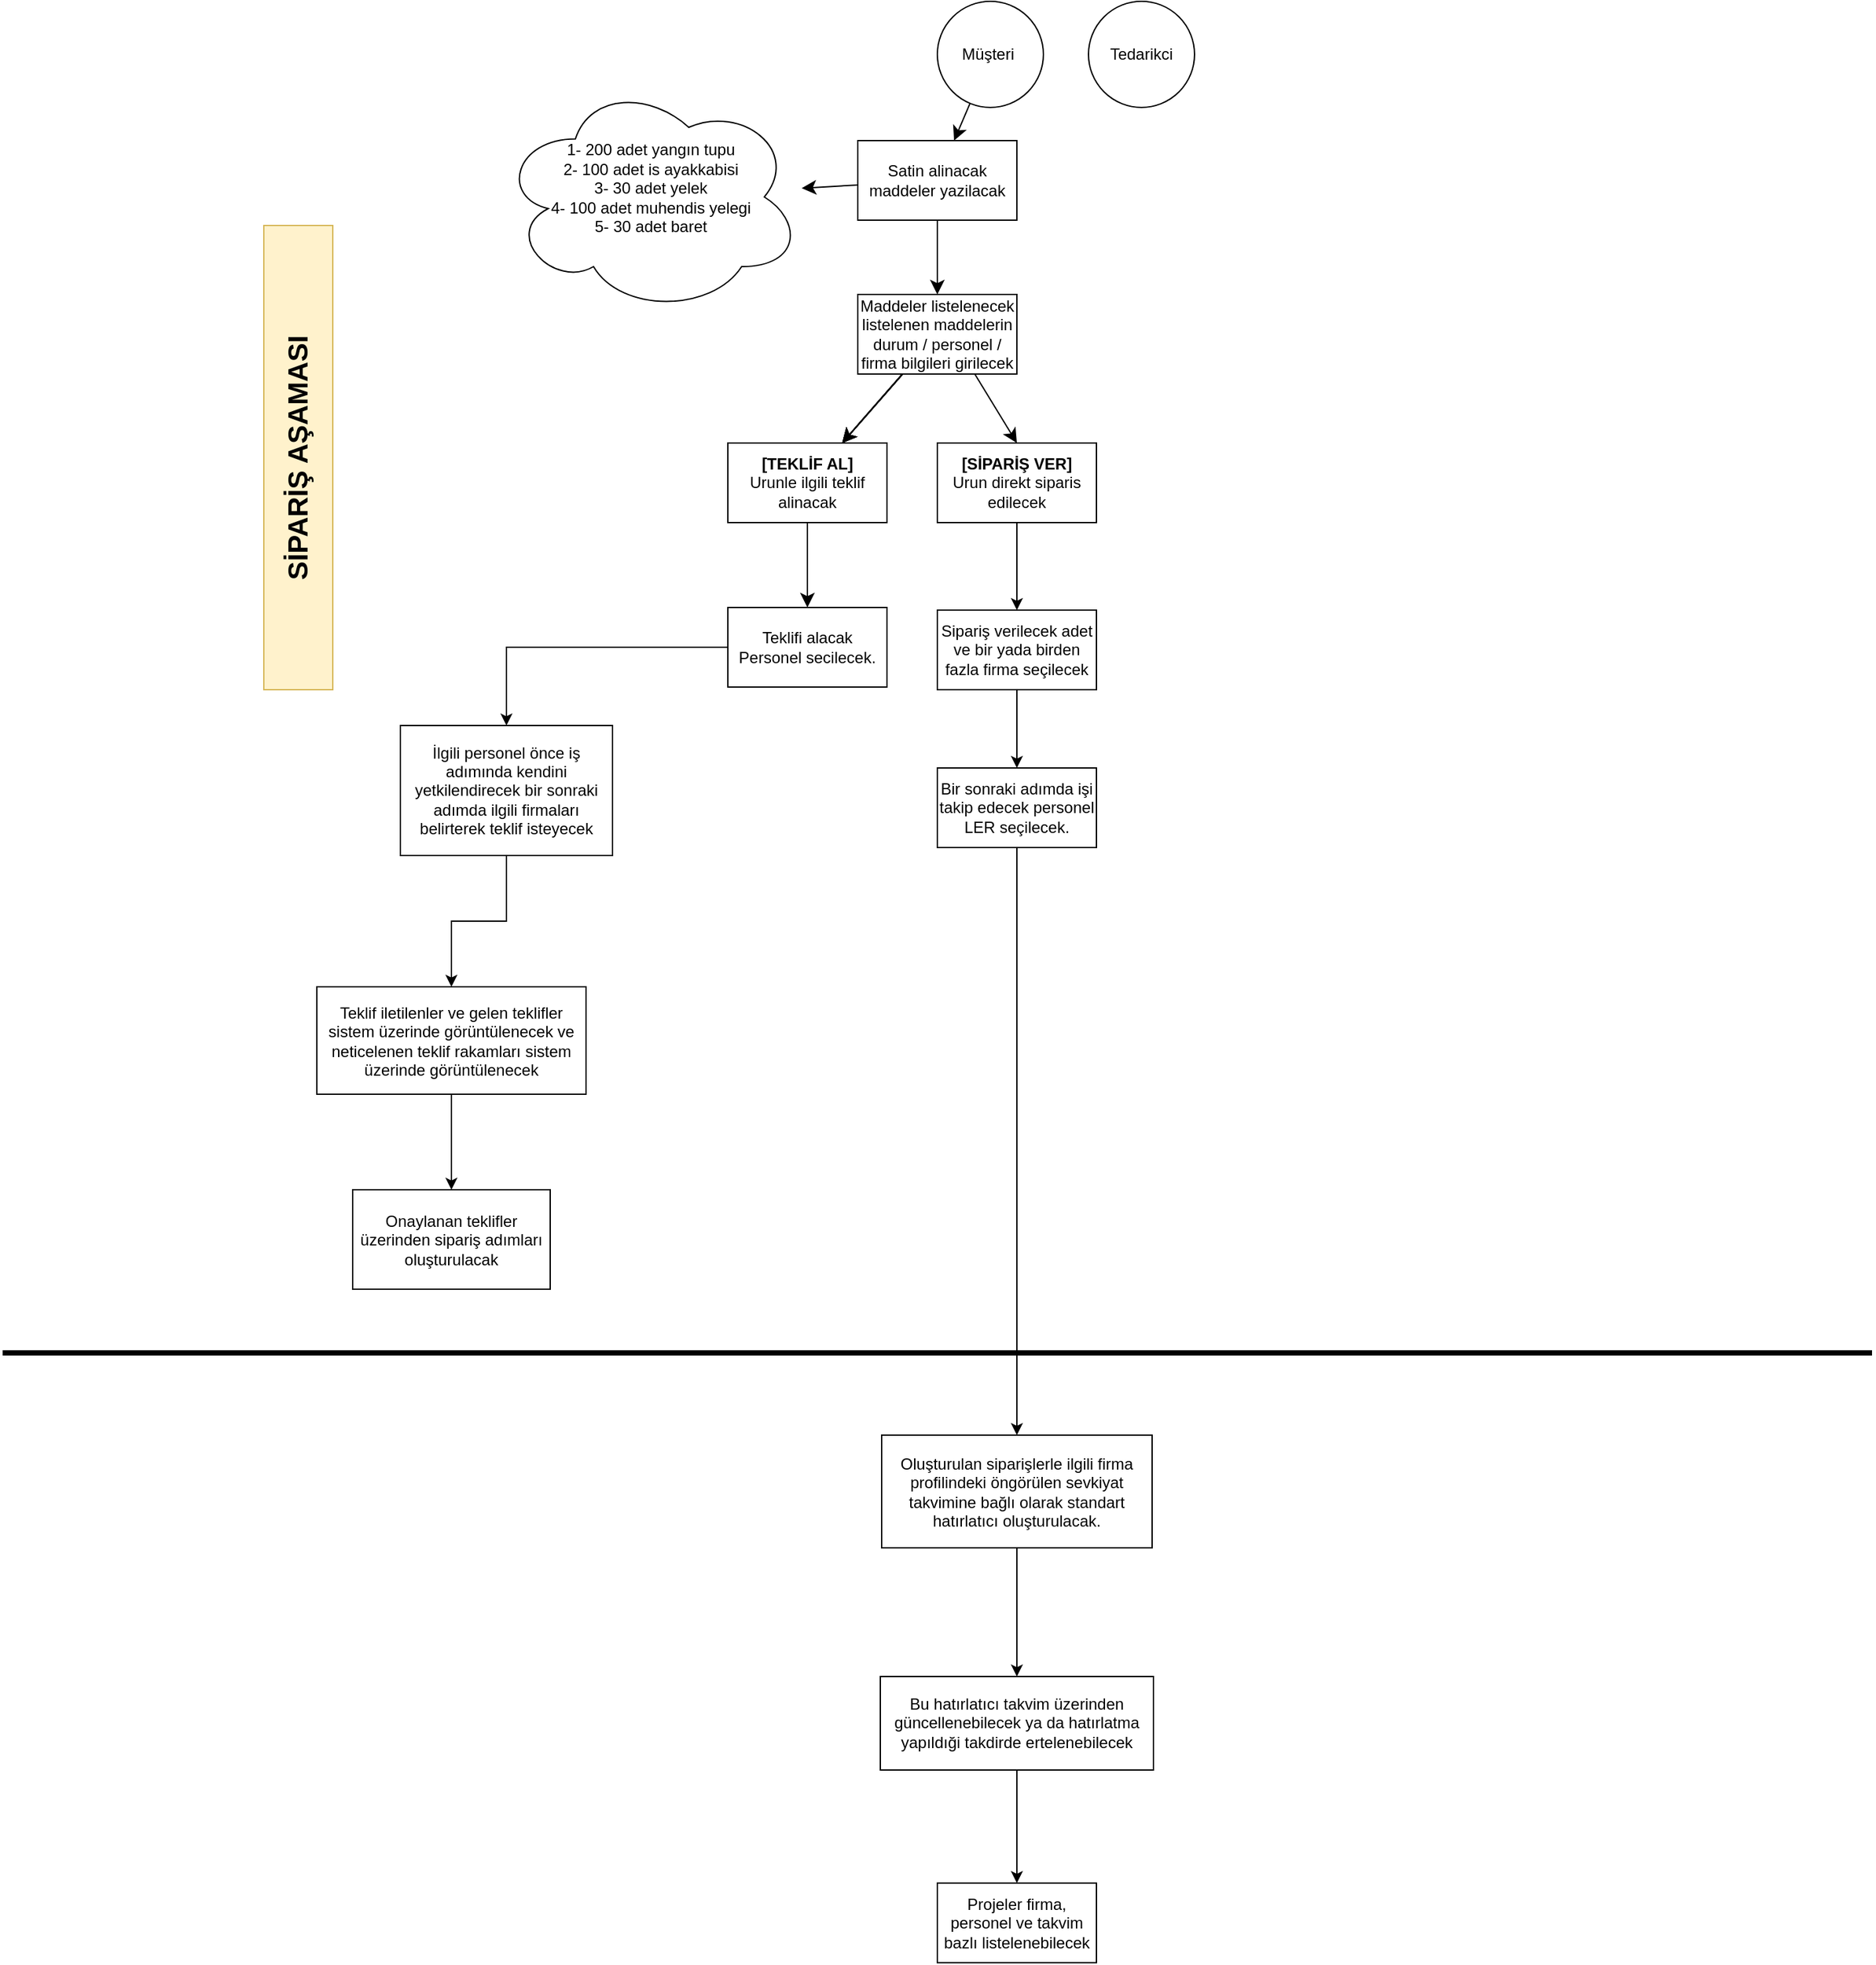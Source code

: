 <mxfile version="25.0.3">
  <diagram name="Sayfa -1" id="I3E2D-fKD2uTysnvvCk9">
    <mxGraphModel dx="2234" dy="1146" grid="0" gridSize="10" guides="1" tooltips="1" connect="1" arrows="1" fold="1" page="0" pageScale="1" pageWidth="827" pageHeight="1169" math="0" shadow="0">
      <root>
        <mxCell id="0" />
        <mxCell id="1" parent="0" />
        <mxCell id="FyE42bV6pMRHhxCbuQlU-3" value="" style="edgeStyle=none;curved=1;rounded=0;orthogonalLoop=1;jettySize=auto;html=1;fontSize=12;startSize=8;endSize=8;" parent="1" source="EjiDBl4ryGXT1y-goV6G-1" target="FyE42bV6pMRHhxCbuQlU-2" edge="1">
          <mxGeometry relative="1" as="geometry" />
        </mxCell>
        <mxCell id="EjiDBl4ryGXT1y-goV6G-1" value="Müşteri&amp;nbsp;" style="ellipse;whiteSpace=wrap;html=1;" parent="1" vertex="1">
          <mxGeometry x="175" y="-87" width="80" height="80" as="geometry" />
        </mxCell>
        <mxCell id="FyE42bV6pMRHhxCbuQlU-1" value="Tedarikci" style="ellipse;whiteSpace=wrap;html=1;" parent="1" vertex="1">
          <mxGeometry x="289" y="-87" width="80" height="80" as="geometry" />
        </mxCell>
        <mxCell id="FyE42bV6pMRHhxCbuQlU-5" value="" style="edgeStyle=none;curved=1;rounded=0;orthogonalLoop=1;jettySize=auto;html=1;fontSize=12;startSize=8;endSize=8;" parent="1" source="FyE42bV6pMRHhxCbuQlU-2" target="FyE42bV6pMRHhxCbuQlU-4" edge="1">
          <mxGeometry relative="1" as="geometry" />
        </mxCell>
        <mxCell id="RrLERUCqL4qP3EQ1UaGa-2" value="" style="edgeStyle=none;curved=1;rounded=0;orthogonalLoop=1;jettySize=auto;html=1;fontSize=12;startSize=8;endSize=8;" parent="1" source="FyE42bV6pMRHhxCbuQlU-2" target="RrLERUCqL4qP3EQ1UaGa-1" edge="1">
          <mxGeometry relative="1" as="geometry" />
        </mxCell>
        <mxCell id="FyE42bV6pMRHhxCbuQlU-2" value="Satin alinacak maddeler yazilacak" style="whiteSpace=wrap;html=1;" parent="1" vertex="1">
          <mxGeometry x="115" y="18" width="120" height="60" as="geometry" />
        </mxCell>
        <mxCell id="RrLERUCqL4qP3EQ1UaGa-4" value="" style="edgeStyle=none;curved=1;rounded=0;orthogonalLoop=1;jettySize=auto;html=1;fontSize=12;startSize=8;endSize=8;" parent="1" source="FyE42bV6pMRHhxCbuQlU-4" target="RrLERUCqL4qP3EQ1UaGa-3" edge="1">
          <mxGeometry relative="1" as="geometry" />
        </mxCell>
        <mxCell id="RrLERUCqL4qP3EQ1UaGa-5" value="" style="edgeStyle=none;curved=1;rounded=0;orthogonalLoop=1;jettySize=auto;html=1;fontSize=12;startSize=8;endSize=8;" parent="1" source="FyE42bV6pMRHhxCbuQlU-4" target="RrLERUCqL4qP3EQ1UaGa-3" edge="1">
          <mxGeometry relative="1" as="geometry" />
        </mxCell>
        <mxCell id="RrLERUCqL4qP3EQ1UaGa-6" value="" style="edgeStyle=none;curved=1;rounded=0;orthogonalLoop=1;jettySize=auto;html=1;fontSize=12;startSize=8;endSize=8;" parent="1" source="FyE42bV6pMRHhxCbuQlU-4" target="RrLERUCqL4qP3EQ1UaGa-3" edge="1">
          <mxGeometry relative="1" as="geometry" />
        </mxCell>
        <mxCell id="RrLERUCqL4qP3EQ1UaGa-7" value="" style="edgeStyle=none;curved=1;rounded=0;orthogonalLoop=1;jettySize=auto;html=1;fontSize=12;startSize=8;endSize=8;" parent="1" source="FyE42bV6pMRHhxCbuQlU-4" target="RrLERUCqL4qP3EQ1UaGa-3" edge="1">
          <mxGeometry relative="1" as="geometry" />
        </mxCell>
        <mxCell id="RrLERUCqL4qP3EQ1UaGa-10" value="" style="edgeStyle=none;curved=1;rounded=0;orthogonalLoop=1;jettySize=auto;html=1;fontSize=12;startSize=8;endSize=8;" parent="1" source="FyE42bV6pMRHhxCbuQlU-4" target="RrLERUCqL4qP3EQ1UaGa-3" edge="1">
          <mxGeometry relative="1" as="geometry" />
        </mxCell>
        <mxCell id="RrLERUCqL4qP3EQ1UaGa-12" style="edgeStyle=none;curved=1;rounded=0;orthogonalLoop=1;jettySize=auto;html=1;entryX=0.5;entryY=0;entryDx=0;entryDy=0;fontSize=12;startSize=8;endSize=8;" parent="1" target="RrLERUCqL4qP3EQ1UaGa-11" edge="1">
          <mxGeometry relative="1" as="geometry">
            <mxPoint x="203.244" y="194" as="sourcePoint" />
          </mxGeometry>
        </mxCell>
        <mxCell id="FyE42bV6pMRHhxCbuQlU-4" value="Maddeler listelenecek listelenen maddelerin durum / personel / firma bilgileri girilecek" style="whiteSpace=wrap;html=1;" parent="1" vertex="1">
          <mxGeometry x="115" y="134" width="120" height="60" as="geometry" />
        </mxCell>
        <mxCell id="RrLERUCqL4qP3EQ1UaGa-1" value="1- 200 adet yangın tupu&lt;div&gt;2- 100 adet is ayakkabisi&lt;/div&gt;&lt;div&gt;3- 30 adet yelek&lt;/div&gt;&lt;div&gt;4- 100 adet muhendis yelegi&lt;/div&gt;&lt;div&gt;5- 30 adet baret&lt;br&gt;&lt;div&gt;&lt;br&gt;&lt;/div&gt;&lt;/div&gt;" style="ellipse;shape=cloud;whiteSpace=wrap;html=1;" parent="1" vertex="1">
          <mxGeometry x="-155" y="-27" width="228" height="175" as="geometry" />
        </mxCell>
        <mxCell id="RrLERUCqL4qP3EQ1UaGa-14" value="" style="edgeStyle=none;curved=1;rounded=0;orthogonalLoop=1;jettySize=auto;html=1;fontSize=12;startSize=8;endSize=8;" parent="1" source="RrLERUCqL4qP3EQ1UaGa-3" target="RrLERUCqL4qP3EQ1UaGa-13" edge="1">
          <mxGeometry relative="1" as="geometry" />
        </mxCell>
        <mxCell id="RrLERUCqL4qP3EQ1UaGa-3" value="&lt;b&gt;[TEKLİF AL]&lt;/b&gt;&lt;br&gt;Urunle ilgili teklif alinacak" style="whiteSpace=wrap;html=1;" parent="1" vertex="1">
          <mxGeometry x="17" y="246" width="120" height="60" as="geometry" />
        </mxCell>
        <mxCell id="5AZsvfU4Qy47yrpIjcS5-2" value="" style="edgeStyle=orthogonalEdgeStyle;rounded=0;orthogonalLoop=1;jettySize=auto;html=1;" parent="1" source="RrLERUCqL4qP3EQ1UaGa-11" target="5AZsvfU4Qy47yrpIjcS5-1" edge="1">
          <mxGeometry relative="1" as="geometry" />
        </mxCell>
        <mxCell id="RrLERUCqL4qP3EQ1UaGa-11" value="&lt;b&gt;[SİPARİŞ VER]&lt;/b&gt;&lt;br&gt;Urun direkt siparis edilecek" style="whiteSpace=wrap;html=1;" parent="1" vertex="1">
          <mxGeometry x="175" y="246" width="120" height="60" as="geometry" />
        </mxCell>
        <mxCell id="JWgQweDf2uA80NxqjfRh-2" value="" style="edgeStyle=orthogonalEdgeStyle;rounded=0;orthogonalLoop=1;jettySize=auto;html=1;" edge="1" parent="1" source="RrLERUCqL4qP3EQ1UaGa-13" target="JWgQweDf2uA80NxqjfRh-1">
          <mxGeometry relative="1" as="geometry" />
        </mxCell>
        <mxCell id="RrLERUCqL4qP3EQ1UaGa-13" value="Teklifi alacak Personel secilecek." style="whiteSpace=wrap;html=1;" parent="1" vertex="1">
          <mxGeometry x="17" y="370" width="120" height="60" as="geometry" />
        </mxCell>
        <mxCell id="5AZsvfU4Qy47yrpIjcS5-4" value="" style="edgeStyle=orthogonalEdgeStyle;rounded=0;orthogonalLoop=1;jettySize=auto;html=1;" parent="1" source="5AZsvfU4Qy47yrpIjcS5-1" target="5AZsvfU4Qy47yrpIjcS5-3" edge="1">
          <mxGeometry relative="1" as="geometry" />
        </mxCell>
        <mxCell id="5AZsvfU4Qy47yrpIjcS5-1" value="Sipariş verilecek adet ve bir yada birden fazla firma seçilecek" style="whiteSpace=wrap;html=1;" parent="1" vertex="1">
          <mxGeometry x="175" y="372" width="120" height="60" as="geometry" />
        </mxCell>
        <mxCell id="JWgQweDf2uA80NxqjfRh-12" value="" style="edgeStyle=orthogonalEdgeStyle;rounded=0;orthogonalLoop=1;jettySize=auto;html=1;" edge="1" parent="1" source="5AZsvfU4Qy47yrpIjcS5-3" target="JWgQweDf2uA80NxqjfRh-11">
          <mxGeometry relative="1" as="geometry" />
        </mxCell>
        <mxCell id="5AZsvfU4Qy47yrpIjcS5-3" value="Bir sonraki adımda işi takip edecek personel LER seçilecek." style="whiteSpace=wrap;html=1;" parent="1" vertex="1">
          <mxGeometry x="175" y="491" width="120" height="60" as="geometry" />
        </mxCell>
        <mxCell id="5AZsvfU4Qy47yrpIjcS5-26" value="" style="line;strokeWidth=4;html=1;perimeter=backbonePerimeter;points=[];outlineConnect=0;" parent="1" vertex="1">
          <mxGeometry x="-530" y="927" width="1410" height="10" as="geometry" />
        </mxCell>
        <mxCell id="5AZsvfU4Qy47yrpIjcS5-27" value="&lt;h2&gt;&lt;b&gt;&lt;font style=&quot;font-size: 21px; line-height: 220%;&quot;&gt;SİPARİŞ AŞAMASI&lt;/font&gt;&lt;/b&gt;&lt;/h2&gt;" style="shape=rect;dashed=0;shadow=0;html=1;whiteSpace=wrap;direction=south;horizontal=0;fillColor=#fff2cc;strokeColor=#d6b656;" parent="1" vertex="1">
          <mxGeometry x="-333" y="82" width="52" height="350" as="geometry" />
        </mxCell>
        <mxCell id="JWgQweDf2uA80NxqjfRh-4" value="" style="edgeStyle=orthogonalEdgeStyle;rounded=0;orthogonalLoop=1;jettySize=auto;html=1;" edge="1" parent="1" source="JWgQweDf2uA80NxqjfRh-1" target="JWgQweDf2uA80NxqjfRh-3">
          <mxGeometry relative="1" as="geometry" />
        </mxCell>
        <mxCell id="JWgQweDf2uA80NxqjfRh-1" value="İlgili personel önce iş adımında kendini yetkilendirecek bir sonraki adımda ilgili firmaları belirterek teklif isteyecek" style="whiteSpace=wrap;html=1;" vertex="1" parent="1">
          <mxGeometry x="-230" y="459" width="160" height="98" as="geometry" />
        </mxCell>
        <mxCell id="JWgQweDf2uA80NxqjfRh-10" value="" style="edgeStyle=orthogonalEdgeStyle;rounded=0;orthogonalLoop=1;jettySize=auto;html=1;" edge="1" parent="1" source="JWgQweDf2uA80NxqjfRh-3" target="JWgQweDf2uA80NxqjfRh-9">
          <mxGeometry relative="1" as="geometry" />
        </mxCell>
        <mxCell id="JWgQweDf2uA80NxqjfRh-3" value="Teklif iletilenler ve gelen teklifler sistem üzerinde görüntülenecek ve neticelenen teklif rakamları sistem üzerinde görüntülenecek" style="whiteSpace=wrap;html=1;" vertex="1" parent="1">
          <mxGeometry x="-293" y="656" width="203" height="81" as="geometry" />
        </mxCell>
        <mxCell id="JWgQweDf2uA80NxqjfRh-9" value="Onaylanan teklifler üzerinden sipariş adımları oluşturulacak" style="whiteSpace=wrap;html=1;" vertex="1" parent="1">
          <mxGeometry x="-266" y="809" width="149" height="75" as="geometry" />
        </mxCell>
        <mxCell id="JWgQweDf2uA80NxqjfRh-14" value="" style="edgeStyle=orthogonalEdgeStyle;rounded=0;orthogonalLoop=1;jettySize=auto;html=1;" edge="1" parent="1" source="JWgQweDf2uA80NxqjfRh-11" target="JWgQweDf2uA80NxqjfRh-13">
          <mxGeometry relative="1" as="geometry" />
        </mxCell>
        <mxCell id="JWgQweDf2uA80NxqjfRh-11" value="Oluşturulan siparişlerle ilgili firma profilindeki öngörülen sevkiyat takvimine bağlı olarak standart hatırlatıcı oluşturulacak." style="whiteSpace=wrap;html=1;" vertex="1" parent="1">
          <mxGeometry x="133" y="994" width="204" height="85" as="geometry" />
        </mxCell>
        <mxCell id="JWgQweDf2uA80NxqjfRh-16" value="" style="edgeStyle=orthogonalEdgeStyle;rounded=0;orthogonalLoop=1;jettySize=auto;html=1;" edge="1" parent="1" source="JWgQweDf2uA80NxqjfRh-13" target="JWgQweDf2uA80NxqjfRh-15">
          <mxGeometry relative="1" as="geometry" />
        </mxCell>
        <mxCell id="JWgQweDf2uA80NxqjfRh-13" value="Bu hatırlatıcı takvim üzerinden güncellenebilecek ya da hatırlatma yapıldıği takdirde ertelenebilecek" style="whiteSpace=wrap;html=1;" vertex="1" parent="1">
          <mxGeometry x="132" y="1176" width="206" height="70.5" as="geometry" />
        </mxCell>
        <mxCell id="JWgQweDf2uA80NxqjfRh-15" value="Projeler firma, personel ve takvim bazlı listelenebilecek" style="whiteSpace=wrap;html=1;" vertex="1" parent="1">
          <mxGeometry x="175" y="1331.75" width="120" height="60" as="geometry" />
        </mxCell>
      </root>
    </mxGraphModel>
  </diagram>
</mxfile>
